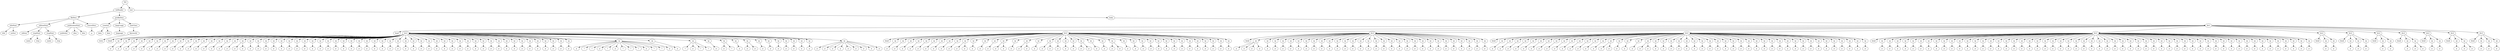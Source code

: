 digraph Tree {
	"t0" [label = "TEI"];
	"t1" [label = "teiHeader"];
	"t2" [label = "fileDesc"];
	"t3" [label = "titleStmt"];
	"t4" [label = "title"];
	"t5" [label = "author"];
	"t6" [label = "editionStmt"];
	"t7" [label = "edition"];
	"t8" [label = "respStmt"];
	"t9" [label = "name"];
	"t10" [label = "resp"];
	"t11" [label = "respStmt"];
	"t12" [label = "name"];
	"t13" [label = "resp"];
	"t14" [label = "publicationStmt"];
	"t15" [label = "publisher"];
	"t16" [label = "idno"];
	"t17" [label = "idno"];
	"t18" [label = "sourceDesc"];
	"t19" [label = "p"];
	"t20" [label = "profileDesc"];
	"t21" [label = "creation"];
	"t22" [label = "date"];
	"t23" [label = "date"];
	"t24" [label = "langUsage"];
	"t25" [label = "language"];
	"t26" [label = "textClass"];
	"t27" [label = "keywords"];
	"t28" [label = "term"];
	"t29" [label = "text"];
	"t30" [label = "body"];
	"t31" [label = "div1"];
	"t32" [label = "head"];
	"t33" [label = "div2"];
	"t34" [label = "head"];
	"t35" [label = "sp"];
	"t36" [label = "p"];
	"t37" [label = "sp"];
	"t38" [label = "p"];
	"t39" [label = "sp"];
	"t40" [label = "p"];
	"t41" [label = "sp"];
	"t42" [label = "p"];
	"t43" [label = "sp"];
	"t44" [label = "p"];
	"t45" [label = "sp"];
	"t46" [label = "p"];
	"t47" [label = "sp"];
	"t48" [label = "p"];
	"t49" [label = "sp"];
	"t50" [label = "p"];
	"t51" [label = "sp"];
	"t52" [label = "p"];
	"t53" [label = "sp"];
	"t54" [label = "p"];
	"t55" [label = "sp"];
	"t56" [label = "p"];
	"t57" [label = "sp"];
	"t58" [label = "p"];
	"t59" [label = "sp"];
	"t60" [label = "p"];
	"t61" [label = "sp"];
	"t62" [label = "p"];
	"t63" [label = "sp"];
	"t64" [label = "p"];
	"t65" [label = "sp"];
	"t66" [label = "p"];
	"t67" [label = "sp"];
	"t68" [label = "p"];
	"t69" [label = "p"];
	"t70" [label = "sp"];
	"t71" [label = "p"];
	"t72" [label = "sp"];
	"t73" [label = "p"];
	"t74" [label = "sp"];
	"t75" [label = "p"];
	"t76" [label = "sp"];
	"t77" [label = "p"];
	"t78" [label = "sp"];
	"t79" [label = "p"];
	"t80" [label = "sp"];
	"t81" [label = "p"];
	"t82" [label = "sp"];
	"t83" [label = "p"];
	"t84" [label = "sp"];
	"t85" [label = "p"];
	"t86" [label = "sp"];
	"t87" [label = "p"];
	"t88" [label = "sp"];
	"t89" [label = "p"];
	"t90" [label = "sp"];
	"t91" [label = "p"];
	"t92" [label = "sp"];
	"t93" [label = "p"];
	"t94" [label = "sp"];
	"t95" [label = "p"];
	"t96" [label = "sp"];
	"t97" [label = "p"];
	"t98" [label = "sp"];
	"t99" [label = "p"];
	"t100" [label = "sp"];
	"t101" [label = "p"];
	"t102" [label = "sp"];
	"t103" [label = "p"];
	"t104" [label = "sp"];
	"t105" [label = "p"];
	"t106" [label = "sp"];
	"t107" [label = "p"];
	"t108" [label = "sp"];
	"t109" [label = "p"];
	"t110" [label = "sp"];
	"t111" [label = "p"];
	"t112" [label = "sp"];
	"t113" [label = "p"];
	"t114" [label = "sp"];
	"t115" [label = "p"];
	"t116" [label = "sp"];
	"t117" [label = "p"];
	"t118" [label = "sp"];
	"t119" [label = "p"];
	"t120" [label = "sp"];
	"t121" [label = "p"];
	"t122" [label = "sp"];
	"t123" [label = "p"];
	"t124" [label = "sp"];
	"t125" [label = "p"];
	"t126" [label = "sp"];
	"t127" [label = "p"];
	"t128" [label = "sp"];
	"t129" [label = "p"];
	"t130" [label = "sp"];
	"t131" [label = "p"];
	"t132" [label = "sp"];
	"t133" [label = "p"];
	"t134" [label = "sp"];
	"t135" [label = "p"];
	"t136" [label = "sp"];
	"t137" [label = "p"];
	"t138" [label = "sp"];
	"t139" [label = "p"];
	"t140" [label = "sp"];
	"t141" [label = "p"];
	"t142" [label = "sp"];
	"t143" [label = "p"];
	"t144" [label = "sp"];
	"t145" [label = "p"];
	"t146" [label = "sp"];
	"t147" [label = "p"];
	"t148" [label = "sp"];
	"t149" [label = "p"];
	"t150" [label = "sp"];
	"t151" [label = "p"];
	"t152" [label = "sp"];
	"t153" [label = "p"];
	"t154" [label = "sp"];
	"t155" [label = "p"];
	"t156" [label = "l"];
	"t157" [label = "l"];
	"t158" [label = "p"];
	"t159" [label = "l"];
	"t160" [label = "p"];
	"t161" [label = "l"];
	"t162" [label = "l"];
	"t163" [label = "l"];
	"t164" [label = "p"];
	"t165" [label = "l"];
	"t166" [label = "l"];
	"t167" [label = "p"];
	"t168" [label = "sp"];
	"t169" [label = "p"];
	"t170" [label = "sp"];
	"t171" [label = "l"];
	"t172" [label = "p"];
	"t173" [label = "l"];
	"t174" [label = "l"];
	"t175" [label = "sp"];
	"t176" [label = "p"];
	"t177" [label = "sp"];
	"t178" [label = "p"];
	"t179" [label = "l"];
	"t180" [label = "sp"];
	"t181" [label = "p"];
	"t182" [label = "sp"];
	"t183" [label = "p"];
	"t184" [label = "p"];
	"t185" [label = "sp"];
	"t186" [label = "p"];
	"t187" [label = "sp"];
	"t188" [label = "p"];
	"t189" [label = "sp"];
	"t190" [label = "p"];
	"t191" [label = "sp"];
	"t192" [label = "p"];
	"t193" [label = "sp"];
	"t194" [label = "p"];
	"t195" [label = "sp"];
	"t196" [label = "p"];
	"t197" [label = "sp"];
	"t198" [label = "p"];
	"t199" [label = "sp"];
	"t200" [label = "p"];
	"t201" [label = "p"];
	"t202" [label = "p"];
	"t203" [label = "p"];
	"t204" [label = "p"];
	"t205" [label = "p"];
	"t206" [label = "p"];
	"t207" [label = "p"];
	"t208" [label = "p"];
	"t209" [label = "div2"];
	"t210" [label = "head"];
	"t211" [label = "sp"];
	"t212" [label = "p"];
	"t213" [label = "sp"];
	"t214" [label = "p"];
	"t215" [label = "sp"];
	"t216" [label = "p"];
	"t217" [label = "sp"];
	"t218" [label = "p"];
	"t219" [label = "sp"];
	"t220" [label = "p"];
	"t221" [label = "sp"];
	"t222" [label = "p"];
	"t223" [label = "sp"];
	"t224" [label = "p"];
	"t225" [label = "sp"];
	"t226" [label = "p"];
	"t227" [label = "sp"];
	"t228" [label = "p"];
	"t229" [label = "sp"];
	"t230" [label = "p"];
	"t231" [label = "p"];
	"t232" [label = "sp"];
	"t233" [label = "p"];
	"t234" [label = "sp"];
	"t235" [label = "p"];
	"t236" [label = "sp"];
	"t237" [label = "p"];
	"t238" [label = "sp"];
	"t239" [label = "p"];
	"t240" [label = "p"];
	"t241" [label = "sp"];
	"t242" [label = "p"];
	"t243" [label = "sp"];
	"t244" [label = "p"];
	"t245" [label = "p"];
	"t246" [label = "sp"];
	"t247" [label = "p"];
	"t248" [label = "sp"];
	"t249" [label = "p"];
	"t250" [label = "p"];
	"t251" [label = "sp"];
	"t252" [label = "p"];
	"t253" [label = "sp"];
	"t254" [label = "p"];
	"t255" [label = "sp"];
	"t256" [label = "p"];
	"t257" [label = "sp"];
	"t258" [label = "p"];
	"t259" [label = "p"];
	"t260" [label = "sp"];
	"t261" [label = "p"];
	"t262" [label = "sp"];
	"t263" [label = "p"];
	"t264" [label = "sp"];
	"t265" [label = "p"];
	"t266" [label = "p"];
	"t267" [label = "sp"];
	"t268" [label = "p"];
	"t269" [label = "sp"];
	"t270" [label = "p"];
	"t271" [label = "sp"];
	"t272" [label = "p"];
	"t273" [label = "sp"];
	"t274" [label = "p"];
	"t275" [label = "sp"];
	"t276" [label = "p"];
	"t277" [label = "sp"];
	"t278" [label = "p"];
	"t279" [label = "sp"];
	"t280" [label = "p"];
	"t281" [label = "sp"];
	"t282" [label = "p"];
	"t283" [label = "sp"];
	"t284" [label = "p"];
	"t285" [label = "sp"];
	"t286" [label = "p"];
	"t287" [label = "sp"];
	"t288" [label = "p"];
	"t289" [label = "sp"];
	"t290" [label = "p"];
	"t291" [label = "sp"];
	"t292" [label = "p"];
	"t293" [label = "sp"];
	"t294" [label = "p"];
	"t295" [label = "div2"];
	"t296" [label = "head"];
	"t297" [label = "sp"];
	"t298" [label = "p"];
	"t299" [label = "p"];
	"t300" [label = "p"];
	"t301" [label = "p"];
	"t302" [label = "sp"];
	"t303" [label = "p"];
	"t304" [label = "sp"];
	"t305" [label = "p"];
	"t306" [label = "sp"];
	"t307" [label = "p"];
	"t308" [label = "sp"];
	"t309" [label = "p"];
	"t310" [label = "sp"];
	"t311" [label = "p"];
	"t312" [label = "sp"];
	"t313" [label = "p"];
	"t314" [label = "sp"];
	"t315" [label = "p"];
	"t316" [label = "sp"];
	"t317" [label = "p"];
	"t318" [label = "sp"];
	"t319" [label = "p"];
	"t320" [label = "sp"];
	"t321" [label = "p"];
	"t322" [label = "sp"];
	"t323" [label = "p"];
	"t324" [label = "sp"];
	"t325" [label = "p"];
	"t326" [label = "sp"];
	"t327" [label = "p"];
	"t328" [label = "sp"];
	"t329" [label = "p"];
	"t330" [label = "sp"];
	"t331" [label = "p"];
	"t332" [label = "sp"];
	"t333" [label = "p"];
	"t334" [label = "sp"];
	"t335" [label = "p"];
	"t336" [label = "sp"];
	"t337" [label = "p"];
	"t338" [label = "sp"];
	"t339" [label = "p"];
	"t340" [label = "sp"];
	"t341" [label = "p"];
	"t342" [label = "sp"];
	"t343" [label = "p"];
	"t344" [label = "sp"];
	"t345" [label = "p"];
	"t346" [label = "sp"];
	"t347" [label = "p"];
	"t348" [label = "sp"];
	"t349" [label = "p"];
	"t350" [label = "sp"];
	"t351" [label = "p"];
	"t352" [label = "sp"];
	"t353" [label = "p"];
	"t354" [label = "sp"];
	"t355" [label = "p"];
	"t356" [label = "sp"];
	"t357" [label = "p"];
	"t358" [label = "sp"];
	"t359" [label = "p"];
	"t360" [label = "div2"];
	"t361" [label = "head"];
	"t362" [label = "sp"];
	"t363" [label = "p"];
	"t364" [label = "sp"];
	"t365" [label = "p"];
	"t366" [label = "sp"];
	"t367" [label = "p"];
	"t368" [label = "sp"];
	"t369" [label = "p"];
	"t370" [label = "sp"];
	"t371" [label = "p"];
	"t372" [label = "sp"];
	"t373" [label = "p"];
	"t374" [label = "sp"];
	"t375" [label = "p"];
	"t376" [label = "sp"];
	"t377" [label = "p"];
	"t378" [label = "sp"];
	"t379" [label = "p"];
	"t380" [label = "sp"];
	"t381" [label = "p"];
	"t382" [label = "sp"];
	"t383" [label = "p"];
	"t384" [label = "sp"];
	"t385" [label = "p"];
	"t386" [label = "sp"];
	"t387" [label = "p"];
	"t388" [label = "sp"];
	"t389" [label = "p"];
	"t390" [label = "sp"];
	"t391" [label = "p"];
	"t392" [label = "p"];
	"t393" [label = "sp"];
	"t394" [label = "p"];
	"t395" [label = "sp"];
	"t396" [label = "p"];
	"t397" [label = "sp"];
	"t398" [label = "p"];
	"t399" [label = "sp"];
	"t400" [label = "p"];
	"t401" [label = "p"];
	"t402" [label = "sp"];
	"t403" [label = "p"];
	"t404" [label = "sp"];
	"t405" [label = "p"];
	"t406" [label = "sp"];
	"t407" [label = "p"];
	"t408" [label = "sp"];
	"t409" [label = "p"];
	"t410" [label = "sp"];
	"t411" [label = "p"];
	"t412" [label = "sp"];
	"t413" [label = "p"];
	"t414" [label = "sp"];
	"t415" [label = "p"];
	"t416" [label = "sp"];
	"t417" [label = "p"];
	"t418" [label = "sp"];
	"t419" [label = "p"];
	"t420" [label = "sp"];
	"t421" [label = "p"];
	"t422" [label = "sp"];
	"t423" [label = "p"];
	"t424" [label = "sp"];
	"t425" [label = "p"];
	"t426" [label = "sp"];
	"t427" [label = "p"];
	"t428" [label = "sp"];
	"t429" [label = "p"];
	"t430" [label = "sp"];
	"t431" [label = "p"];
	"t432" [label = "sp"];
	"t433" [label = "p"];
	"t434" [label = "sp"];
	"t435" [label = "p"];
	"t436" [label = "sp"];
	"t437" [label = "p"];
	"t438" [label = "sp"];
	"t439" [label = "p"];
	"t440" [label = "sp"];
	"t441" [label = "p"];
	"t442" [label = "sp"];
	"t443" [label = "p"];
	"t444" [label = "sp"];
	"t445" [label = "p"];
	"t446" [label = "sp"];
	"t447" [label = "p"];
	"t448" [label = "sp"];
	"t449" [label = "p"];
	"t450" [label = "sp"];
	"t451" [label = "p"];
	"t452" [label = "sp"];
	"t453" [label = "p"];
	"t454" [label = "sp"];
	"t455" [label = "p"];
	"t456" [label = "sp"];
	"t457" [label = "p"];
	"t458" [label = "div2"];
	"t459" [label = "head"];
	"t460" [label = "sp"];
	"t461" [label = "p"];
	"t462" [label = "sp"];
	"t463" [label = "p"];
	"t464" [label = "sp"];
	"t465" [label = "p"];
	"t466" [label = "sp"];
	"t467" [label = "p"];
	"t468" [label = "sp"];
	"t469" [label = "p"];
	"t470" [label = "sp"];
	"t471" [label = "p"];
	"t472" [label = "sp"];
	"t473" [label = "p"];
	"t474" [label = "sp"];
	"t475" [label = "p"];
	"t476" [label = "sp"];
	"t477" [label = "p"];
	"t478" [label = "sp"];
	"t479" [label = "p"];
	"t480" [label = "sp"];
	"t481" [label = "p"];
	"t482" [label = "sp"];
	"t483" [label = "p"];
	"t484" [label = "sp"];
	"t485" [label = "p"];
	"t486" [label = "sp"];
	"t487" [label = "p"];
	"t488" [label = "sp"];
	"t489" [label = "p"];
	"t490" [label = "sp"];
	"t491" [label = "p"];
	"t492" [label = "sp"];
	"t493" [label = "p"];
	"t494" [label = "sp"];
	"t495" [label = "p"];
	"t496" [label = "sp"];
	"t497" [label = "p"];
	"t498" [label = "sp"];
	"t499" [label = "p"];
	"t500" [label = "sp"];
	"t501" [label = "p"];
	"t502" [label = "sp"];
	"t503" [label = "p"];
	"t504" [label = "sp"];
	"t505" [label = "p"];
	"t506" [label = "sp"];
	"t507" [label = "p"];
	"t508" [label = "sp"];
	"t509" [label = "p"];
	"t510" [label = "sp"];
	"t511" [label = "p"];
	"t512" [label = "sp"];
	"t513" [label = "p"];
	"t514" [label = "sp"];
	"t515" [label = "p"];
	"t516" [label = "sp"];
	"t517" [label = "p"];
	"t518" [label = "sp"];
	"t519" [label = "p"];
	"t520" [label = "sp"];
	"t521" [label = "p"];
	"t522" [label = "sp"];
	"t523" [label = "p"];
	"t524" [label = "sp"];
	"t525" [label = "p"];
	"t526" [label = "sp"];
	"t527" [label = "p"];
	"t528" [label = "sp"];
	"t529" [label = "p"];
	"t530" [label = "sp"];
	"t531" [label = "p"];
	"t532" [label = "sp"];
	"t533" [label = "p"];
	"t534" [label = "sp"];
	"t535" [label = "p"];
	"t536" [label = "sp"];
	"t537" [label = "p"];
	"t538" [label = "sp"];
	"t539" [label = "p"];
	"t540" [label = "sp"];
	"t541" [label = "p"];
	"t542" [label = "sp"];
	"t543" [label = "p"];
	"t544" [label = "sp"];
	"t545" [label = "p"];
	"t546" [label = "sp"];
	"t547" [label = "p"];
	"t548" [label = "sp"];
	"t549" [label = "p"];
	"t550" [label = "sp"];
	"t551" [label = "p"];
	"t552" [label = "sp"];
	"t553" [label = "p"];
	"t554" [label = "sp"];
	"t555" [label = "p"];
	"t556" [label = "sp"];
	"t557" [label = "p"];
	"t558" [label = "sp"];
	"t559" [label = "p"];
	"t560" [label = "sp"];
	"t561" [label = "p"];
	"t562" [label = "sp"];
	"t563" [label = "p"];
	"t564" [label = "sp"];
	"t565" [label = "p"];
	"t566" [label = "sp"];
	"t567" [label = "p"];
	"t568" [label = "sp"];
	"t569" [label = "p"];
	"t570" [label = "sp"];
	"t571" [label = "p"];
	"t572" [label = "div2"];
	"t573" [label = "head"];
	"t574" [label = "sp"];
	"t575" [label = "p"];
	"t576" [label = "sp"];
	"t577" [label = "p"];
	"t578" [label = "div2"];
	"t579" [label = "head"];
	"t580" [label = "sp"];
	"t581" [label = "p"];
	"t582" [label = "sp"];
	"t583" [label = "p"];
	"t584" [label = "sp"];
	"t585" [label = "p"];
	"t586" [label = "div2"];
	"t587" [label = "head"];
	"t588" [label = "sp"];
	"t589" [label = "p"];
	"t590" [label = "sp"];
	"t591" [label = "p"];
	"t592" [label = "div2"];
	"t593" [label = "head"];
	"t594" [label = "sp"];
	"t595" [label = "p"];
	"t596" [label = "sp"];
	"t597" [label = "p"];
	"t598" [label = "p"];
	"t599" [label = "div2"];
	"t600" [label = "head"];
	"t601" [label = "sp"];
	"t602" [label = "p"];
	"t603" [label = "sp"];
	"t604" [label = "p"];
	"t605" [label = "div2"];
	"t606" [label = "head"];
	"t607" [label = "sp"];
	"t608" [label = "p"];
	"t609" [label = "sp"];
	"t610" [label = "p"];
	"t611" [label = "p"];
	"t612" [label = "div2"];
	"t613" [label = "head"];
	"t614" [label = "sp"];
	"t615" [label = "p"];
	"t616" [label = "sp"];
	"t617" [label = "p"];
	"t618" [label = "sp"];
	"t619" [label = "p"];
	"t0" -> "t1";
	"t1" -> "t2";
	"t2" -> "t3";
	"t3" -> "t4";
	"t3" -> "t5";
	"t2" -> "t6";
	"t6" -> "t7";
	"t6" -> "t8";
	"t8" -> "t9";
	"t8" -> "t10";
	"t6" -> "t11";
	"t11" -> "t12";
	"t11" -> "t13";
	"t2" -> "t14";
	"t14" -> "t15";
	"t14" -> "t16";
	"t14" -> "t17";
	"t2" -> "t18";
	"t18" -> "t19";
	"t1" -> "t20";
	"t20" -> "t21";
	"t21" -> "t22";
	"t21" -> "t23";
	"t20" -> "t24";
	"t24" -> "t25";
	"t20" -> "t26";
	"t26" -> "t27";
	"t27" -> "t28";
	"t0" -> "t29";
	"t29" -> "t30";
	"t30" -> "t31";
	"t31" -> "t32";
	"t31" -> "t33";
	"t33" -> "t34";
	"t33" -> "t35";
	"t35" -> "t36";
	"t33" -> "t37";
	"t37" -> "t38";
	"t33" -> "t39";
	"t39" -> "t40";
	"t33" -> "t41";
	"t41" -> "t42";
	"t33" -> "t43";
	"t43" -> "t44";
	"t33" -> "t45";
	"t45" -> "t46";
	"t33" -> "t47";
	"t47" -> "t48";
	"t33" -> "t49";
	"t49" -> "t50";
	"t33" -> "t51";
	"t51" -> "t52";
	"t33" -> "t53";
	"t53" -> "t54";
	"t33" -> "t55";
	"t55" -> "t56";
	"t33" -> "t57";
	"t57" -> "t58";
	"t33" -> "t59";
	"t59" -> "t60";
	"t33" -> "t61";
	"t61" -> "t62";
	"t33" -> "t63";
	"t63" -> "t64";
	"t33" -> "t65";
	"t65" -> "t66";
	"t33" -> "t67";
	"t67" -> "t68";
	"t67" -> "t69";
	"t33" -> "t70";
	"t70" -> "t71";
	"t33" -> "t72";
	"t72" -> "t73";
	"t33" -> "t74";
	"t74" -> "t75";
	"t33" -> "t76";
	"t76" -> "t77";
	"t33" -> "t78";
	"t78" -> "t79";
	"t33" -> "t80";
	"t80" -> "t81";
	"t33" -> "t82";
	"t82" -> "t83";
	"t33" -> "t84";
	"t84" -> "t85";
	"t33" -> "t86";
	"t86" -> "t87";
	"t33" -> "t88";
	"t88" -> "t89";
	"t33" -> "t90";
	"t90" -> "t91";
	"t33" -> "t92";
	"t92" -> "t93";
	"t33" -> "t94";
	"t94" -> "t95";
	"t33" -> "t96";
	"t96" -> "t97";
	"t33" -> "t98";
	"t98" -> "t99";
	"t33" -> "t100";
	"t100" -> "t101";
	"t33" -> "t102";
	"t102" -> "t103";
	"t33" -> "t104";
	"t104" -> "t105";
	"t33" -> "t106";
	"t106" -> "t107";
	"t33" -> "t108";
	"t108" -> "t109";
	"t33" -> "t110";
	"t110" -> "t111";
	"t33" -> "t112";
	"t112" -> "t113";
	"t33" -> "t114";
	"t114" -> "t115";
	"t33" -> "t116";
	"t116" -> "t117";
	"t33" -> "t118";
	"t118" -> "t119";
	"t33" -> "t120";
	"t120" -> "t121";
	"t33" -> "t122";
	"t122" -> "t123";
	"t33" -> "t124";
	"t124" -> "t125";
	"t33" -> "t126";
	"t126" -> "t127";
	"t33" -> "t128";
	"t128" -> "t129";
	"t33" -> "t130";
	"t130" -> "t131";
	"t33" -> "t132";
	"t132" -> "t133";
	"t33" -> "t134";
	"t134" -> "t135";
	"t33" -> "t136";
	"t136" -> "t137";
	"t33" -> "t138";
	"t138" -> "t139";
	"t33" -> "t140";
	"t140" -> "t141";
	"t33" -> "t142";
	"t142" -> "t143";
	"t33" -> "t144";
	"t144" -> "t145";
	"t33" -> "t146";
	"t146" -> "t147";
	"t33" -> "t148";
	"t148" -> "t149";
	"t33" -> "t150";
	"t150" -> "t151";
	"t33" -> "t152";
	"t152" -> "t153";
	"t33" -> "t154";
	"t154" -> "t155";
	"t154" -> "t156";
	"t154" -> "t157";
	"t154" -> "t158";
	"t154" -> "t159";
	"t154" -> "t160";
	"t154" -> "t161";
	"t154" -> "t162";
	"t154" -> "t163";
	"t154" -> "t164";
	"t154" -> "t165";
	"t154" -> "t166";
	"t154" -> "t167";
	"t33" -> "t168";
	"t168" -> "t169";
	"t33" -> "t170";
	"t170" -> "t171";
	"t170" -> "t172";
	"t170" -> "t173";
	"t170" -> "t174";
	"t33" -> "t175";
	"t175" -> "t176";
	"t33" -> "t177";
	"t177" -> "t178";
	"t177" -> "t179";
	"t33" -> "t180";
	"t180" -> "t181";
	"t33" -> "t182";
	"t182" -> "t183";
	"t182" -> "t184";
	"t33" -> "t185";
	"t185" -> "t186";
	"t33" -> "t187";
	"t187" -> "t188";
	"t33" -> "t189";
	"t189" -> "t190";
	"t33" -> "t191";
	"t191" -> "t192";
	"t33" -> "t193";
	"t193" -> "t194";
	"t33" -> "t195";
	"t195" -> "t196";
	"t33" -> "t197";
	"t197" -> "t198";
	"t33" -> "t199";
	"t199" -> "t200";
	"t199" -> "t201";
	"t199" -> "t202";
	"t199" -> "t203";
	"t199" -> "t204";
	"t199" -> "t205";
	"t199" -> "t206";
	"t199" -> "t207";
	"t199" -> "t208";
	"t31" -> "t209";
	"t209" -> "t210";
	"t209" -> "t211";
	"t211" -> "t212";
	"t209" -> "t213";
	"t213" -> "t214";
	"t209" -> "t215";
	"t215" -> "t216";
	"t209" -> "t217";
	"t217" -> "t218";
	"t209" -> "t219";
	"t219" -> "t220";
	"t209" -> "t221";
	"t221" -> "t222";
	"t209" -> "t223";
	"t223" -> "t224";
	"t209" -> "t225";
	"t225" -> "t226";
	"t209" -> "t227";
	"t227" -> "t228";
	"t209" -> "t229";
	"t229" -> "t230";
	"t229" -> "t231";
	"t209" -> "t232";
	"t232" -> "t233";
	"t209" -> "t234";
	"t234" -> "t235";
	"t209" -> "t236";
	"t236" -> "t237";
	"t209" -> "t238";
	"t238" -> "t239";
	"t238" -> "t240";
	"t209" -> "t241";
	"t241" -> "t242";
	"t209" -> "t243";
	"t243" -> "t244";
	"t243" -> "t245";
	"t209" -> "t246";
	"t246" -> "t247";
	"t209" -> "t248";
	"t248" -> "t249";
	"t248" -> "t250";
	"t209" -> "t251";
	"t251" -> "t252";
	"t209" -> "t253";
	"t253" -> "t254";
	"t209" -> "t255";
	"t255" -> "t256";
	"t209" -> "t257";
	"t257" -> "t258";
	"t257" -> "t259";
	"t209" -> "t260";
	"t260" -> "t261";
	"t209" -> "t262";
	"t262" -> "t263";
	"t209" -> "t264";
	"t264" -> "t265";
	"t264" -> "t266";
	"t209" -> "t267";
	"t267" -> "t268";
	"t209" -> "t269";
	"t269" -> "t270";
	"t209" -> "t271";
	"t271" -> "t272";
	"t209" -> "t273";
	"t273" -> "t274";
	"t209" -> "t275";
	"t275" -> "t276";
	"t209" -> "t277";
	"t277" -> "t278";
	"t209" -> "t279";
	"t279" -> "t280";
	"t209" -> "t281";
	"t281" -> "t282";
	"t209" -> "t283";
	"t283" -> "t284";
	"t209" -> "t285";
	"t285" -> "t286";
	"t209" -> "t287";
	"t287" -> "t288";
	"t209" -> "t289";
	"t289" -> "t290";
	"t209" -> "t291";
	"t291" -> "t292";
	"t209" -> "t293";
	"t293" -> "t294";
	"t31" -> "t295";
	"t295" -> "t296";
	"t295" -> "t297";
	"t297" -> "t298";
	"t297" -> "t299";
	"t297" -> "t300";
	"t297" -> "t301";
	"t295" -> "t302";
	"t302" -> "t303";
	"t295" -> "t304";
	"t304" -> "t305";
	"t295" -> "t306";
	"t306" -> "t307";
	"t295" -> "t308";
	"t308" -> "t309";
	"t295" -> "t310";
	"t310" -> "t311";
	"t295" -> "t312";
	"t312" -> "t313";
	"t295" -> "t314";
	"t314" -> "t315";
	"t295" -> "t316";
	"t316" -> "t317";
	"t295" -> "t318";
	"t318" -> "t319";
	"t295" -> "t320";
	"t320" -> "t321";
	"t295" -> "t322";
	"t322" -> "t323";
	"t295" -> "t324";
	"t324" -> "t325";
	"t295" -> "t326";
	"t326" -> "t327";
	"t295" -> "t328";
	"t328" -> "t329";
	"t295" -> "t330";
	"t330" -> "t331";
	"t295" -> "t332";
	"t332" -> "t333";
	"t295" -> "t334";
	"t334" -> "t335";
	"t295" -> "t336";
	"t336" -> "t337";
	"t295" -> "t338";
	"t338" -> "t339";
	"t295" -> "t340";
	"t340" -> "t341";
	"t295" -> "t342";
	"t342" -> "t343";
	"t295" -> "t344";
	"t344" -> "t345";
	"t295" -> "t346";
	"t346" -> "t347";
	"t295" -> "t348";
	"t348" -> "t349";
	"t295" -> "t350";
	"t350" -> "t351";
	"t295" -> "t352";
	"t352" -> "t353";
	"t295" -> "t354";
	"t354" -> "t355";
	"t295" -> "t356";
	"t356" -> "t357";
	"t295" -> "t358";
	"t358" -> "t359";
	"t31" -> "t360";
	"t360" -> "t361";
	"t360" -> "t362";
	"t362" -> "t363";
	"t360" -> "t364";
	"t364" -> "t365";
	"t360" -> "t366";
	"t366" -> "t367";
	"t360" -> "t368";
	"t368" -> "t369";
	"t360" -> "t370";
	"t370" -> "t371";
	"t360" -> "t372";
	"t372" -> "t373";
	"t360" -> "t374";
	"t374" -> "t375";
	"t360" -> "t376";
	"t376" -> "t377";
	"t360" -> "t378";
	"t378" -> "t379";
	"t360" -> "t380";
	"t380" -> "t381";
	"t360" -> "t382";
	"t382" -> "t383";
	"t360" -> "t384";
	"t384" -> "t385";
	"t360" -> "t386";
	"t386" -> "t387";
	"t360" -> "t388";
	"t388" -> "t389";
	"t360" -> "t390";
	"t390" -> "t391";
	"t390" -> "t392";
	"t360" -> "t393";
	"t393" -> "t394";
	"t360" -> "t395";
	"t395" -> "t396";
	"t360" -> "t397";
	"t397" -> "t398";
	"t360" -> "t399";
	"t399" -> "t400";
	"t399" -> "t401";
	"t360" -> "t402";
	"t402" -> "t403";
	"t360" -> "t404";
	"t404" -> "t405";
	"t360" -> "t406";
	"t406" -> "t407";
	"t360" -> "t408";
	"t408" -> "t409";
	"t360" -> "t410";
	"t410" -> "t411";
	"t360" -> "t412";
	"t412" -> "t413";
	"t360" -> "t414";
	"t414" -> "t415";
	"t360" -> "t416";
	"t416" -> "t417";
	"t360" -> "t418";
	"t418" -> "t419";
	"t360" -> "t420";
	"t420" -> "t421";
	"t360" -> "t422";
	"t422" -> "t423";
	"t360" -> "t424";
	"t424" -> "t425";
	"t360" -> "t426";
	"t426" -> "t427";
	"t360" -> "t428";
	"t428" -> "t429";
	"t360" -> "t430";
	"t430" -> "t431";
	"t360" -> "t432";
	"t432" -> "t433";
	"t360" -> "t434";
	"t434" -> "t435";
	"t360" -> "t436";
	"t436" -> "t437";
	"t360" -> "t438";
	"t438" -> "t439";
	"t360" -> "t440";
	"t440" -> "t441";
	"t360" -> "t442";
	"t442" -> "t443";
	"t360" -> "t444";
	"t444" -> "t445";
	"t360" -> "t446";
	"t446" -> "t447";
	"t360" -> "t448";
	"t448" -> "t449";
	"t360" -> "t450";
	"t450" -> "t451";
	"t360" -> "t452";
	"t452" -> "t453";
	"t360" -> "t454";
	"t454" -> "t455";
	"t360" -> "t456";
	"t456" -> "t457";
	"t31" -> "t458";
	"t458" -> "t459";
	"t458" -> "t460";
	"t460" -> "t461";
	"t458" -> "t462";
	"t462" -> "t463";
	"t458" -> "t464";
	"t464" -> "t465";
	"t458" -> "t466";
	"t466" -> "t467";
	"t458" -> "t468";
	"t468" -> "t469";
	"t458" -> "t470";
	"t470" -> "t471";
	"t458" -> "t472";
	"t472" -> "t473";
	"t458" -> "t474";
	"t474" -> "t475";
	"t458" -> "t476";
	"t476" -> "t477";
	"t458" -> "t478";
	"t478" -> "t479";
	"t458" -> "t480";
	"t480" -> "t481";
	"t458" -> "t482";
	"t482" -> "t483";
	"t458" -> "t484";
	"t484" -> "t485";
	"t458" -> "t486";
	"t486" -> "t487";
	"t458" -> "t488";
	"t488" -> "t489";
	"t458" -> "t490";
	"t490" -> "t491";
	"t458" -> "t492";
	"t492" -> "t493";
	"t458" -> "t494";
	"t494" -> "t495";
	"t458" -> "t496";
	"t496" -> "t497";
	"t458" -> "t498";
	"t498" -> "t499";
	"t458" -> "t500";
	"t500" -> "t501";
	"t458" -> "t502";
	"t502" -> "t503";
	"t458" -> "t504";
	"t504" -> "t505";
	"t458" -> "t506";
	"t506" -> "t507";
	"t458" -> "t508";
	"t508" -> "t509";
	"t458" -> "t510";
	"t510" -> "t511";
	"t458" -> "t512";
	"t512" -> "t513";
	"t458" -> "t514";
	"t514" -> "t515";
	"t458" -> "t516";
	"t516" -> "t517";
	"t458" -> "t518";
	"t518" -> "t519";
	"t458" -> "t520";
	"t520" -> "t521";
	"t458" -> "t522";
	"t522" -> "t523";
	"t458" -> "t524";
	"t524" -> "t525";
	"t458" -> "t526";
	"t526" -> "t527";
	"t458" -> "t528";
	"t528" -> "t529";
	"t458" -> "t530";
	"t530" -> "t531";
	"t458" -> "t532";
	"t532" -> "t533";
	"t458" -> "t534";
	"t534" -> "t535";
	"t458" -> "t536";
	"t536" -> "t537";
	"t458" -> "t538";
	"t538" -> "t539";
	"t458" -> "t540";
	"t540" -> "t541";
	"t458" -> "t542";
	"t542" -> "t543";
	"t458" -> "t544";
	"t544" -> "t545";
	"t458" -> "t546";
	"t546" -> "t547";
	"t458" -> "t548";
	"t548" -> "t549";
	"t458" -> "t550";
	"t550" -> "t551";
	"t458" -> "t552";
	"t552" -> "t553";
	"t458" -> "t554";
	"t554" -> "t555";
	"t458" -> "t556";
	"t556" -> "t557";
	"t458" -> "t558";
	"t558" -> "t559";
	"t458" -> "t560";
	"t560" -> "t561";
	"t458" -> "t562";
	"t562" -> "t563";
	"t458" -> "t564";
	"t564" -> "t565";
	"t458" -> "t566";
	"t566" -> "t567";
	"t458" -> "t568";
	"t568" -> "t569";
	"t458" -> "t570";
	"t570" -> "t571";
	"t31" -> "t572";
	"t572" -> "t573";
	"t572" -> "t574";
	"t574" -> "t575";
	"t572" -> "t576";
	"t576" -> "t577";
	"t31" -> "t578";
	"t578" -> "t579";
	"t578" -> "t580";
	"t580" -> "t581";
	"t578" -> "t582";
	"t582" -> "t583";
	"t578" -> "t584";
	"t584" -> "t585";
	"t31" -> "t586";
	"t586" -> "t587";
	"t586" -> "t588";
	"t588" -> "t589";
	"t586" -> "t590";
	"t590" -> "t591";
	"t31" -> "t592";
	"t592" -> "t593";
	"t592" -> "t594";
	"t594" -> "t595";
	"t592" -> "t596";
	"t596" -> "t597";
	"t596" -> "t598";
	"t31" -> "t599";
	"t599" -> "t600";
	"t599" -> "t601";
	"t601" -> "t602";
	"t599" -> "t603";
	"t603" -> "t604";
	"t31" -> "t605";
	"t605" -> "t606";
	"t605" -> "t607";
	"t607" -> "t608";
	"t605" -> "t609";
	"t609" -> "t610";
	"t609" -> "t611";
	"t31" -> "t612";
	"t612" -> "t613";
	"t612" -> "t614";
	"t614" -> "t615";
	"t612" -> "t616";
	"t616" -> "t617";
	"t612" -> "t618";
	"t618" -> "t619";
}
